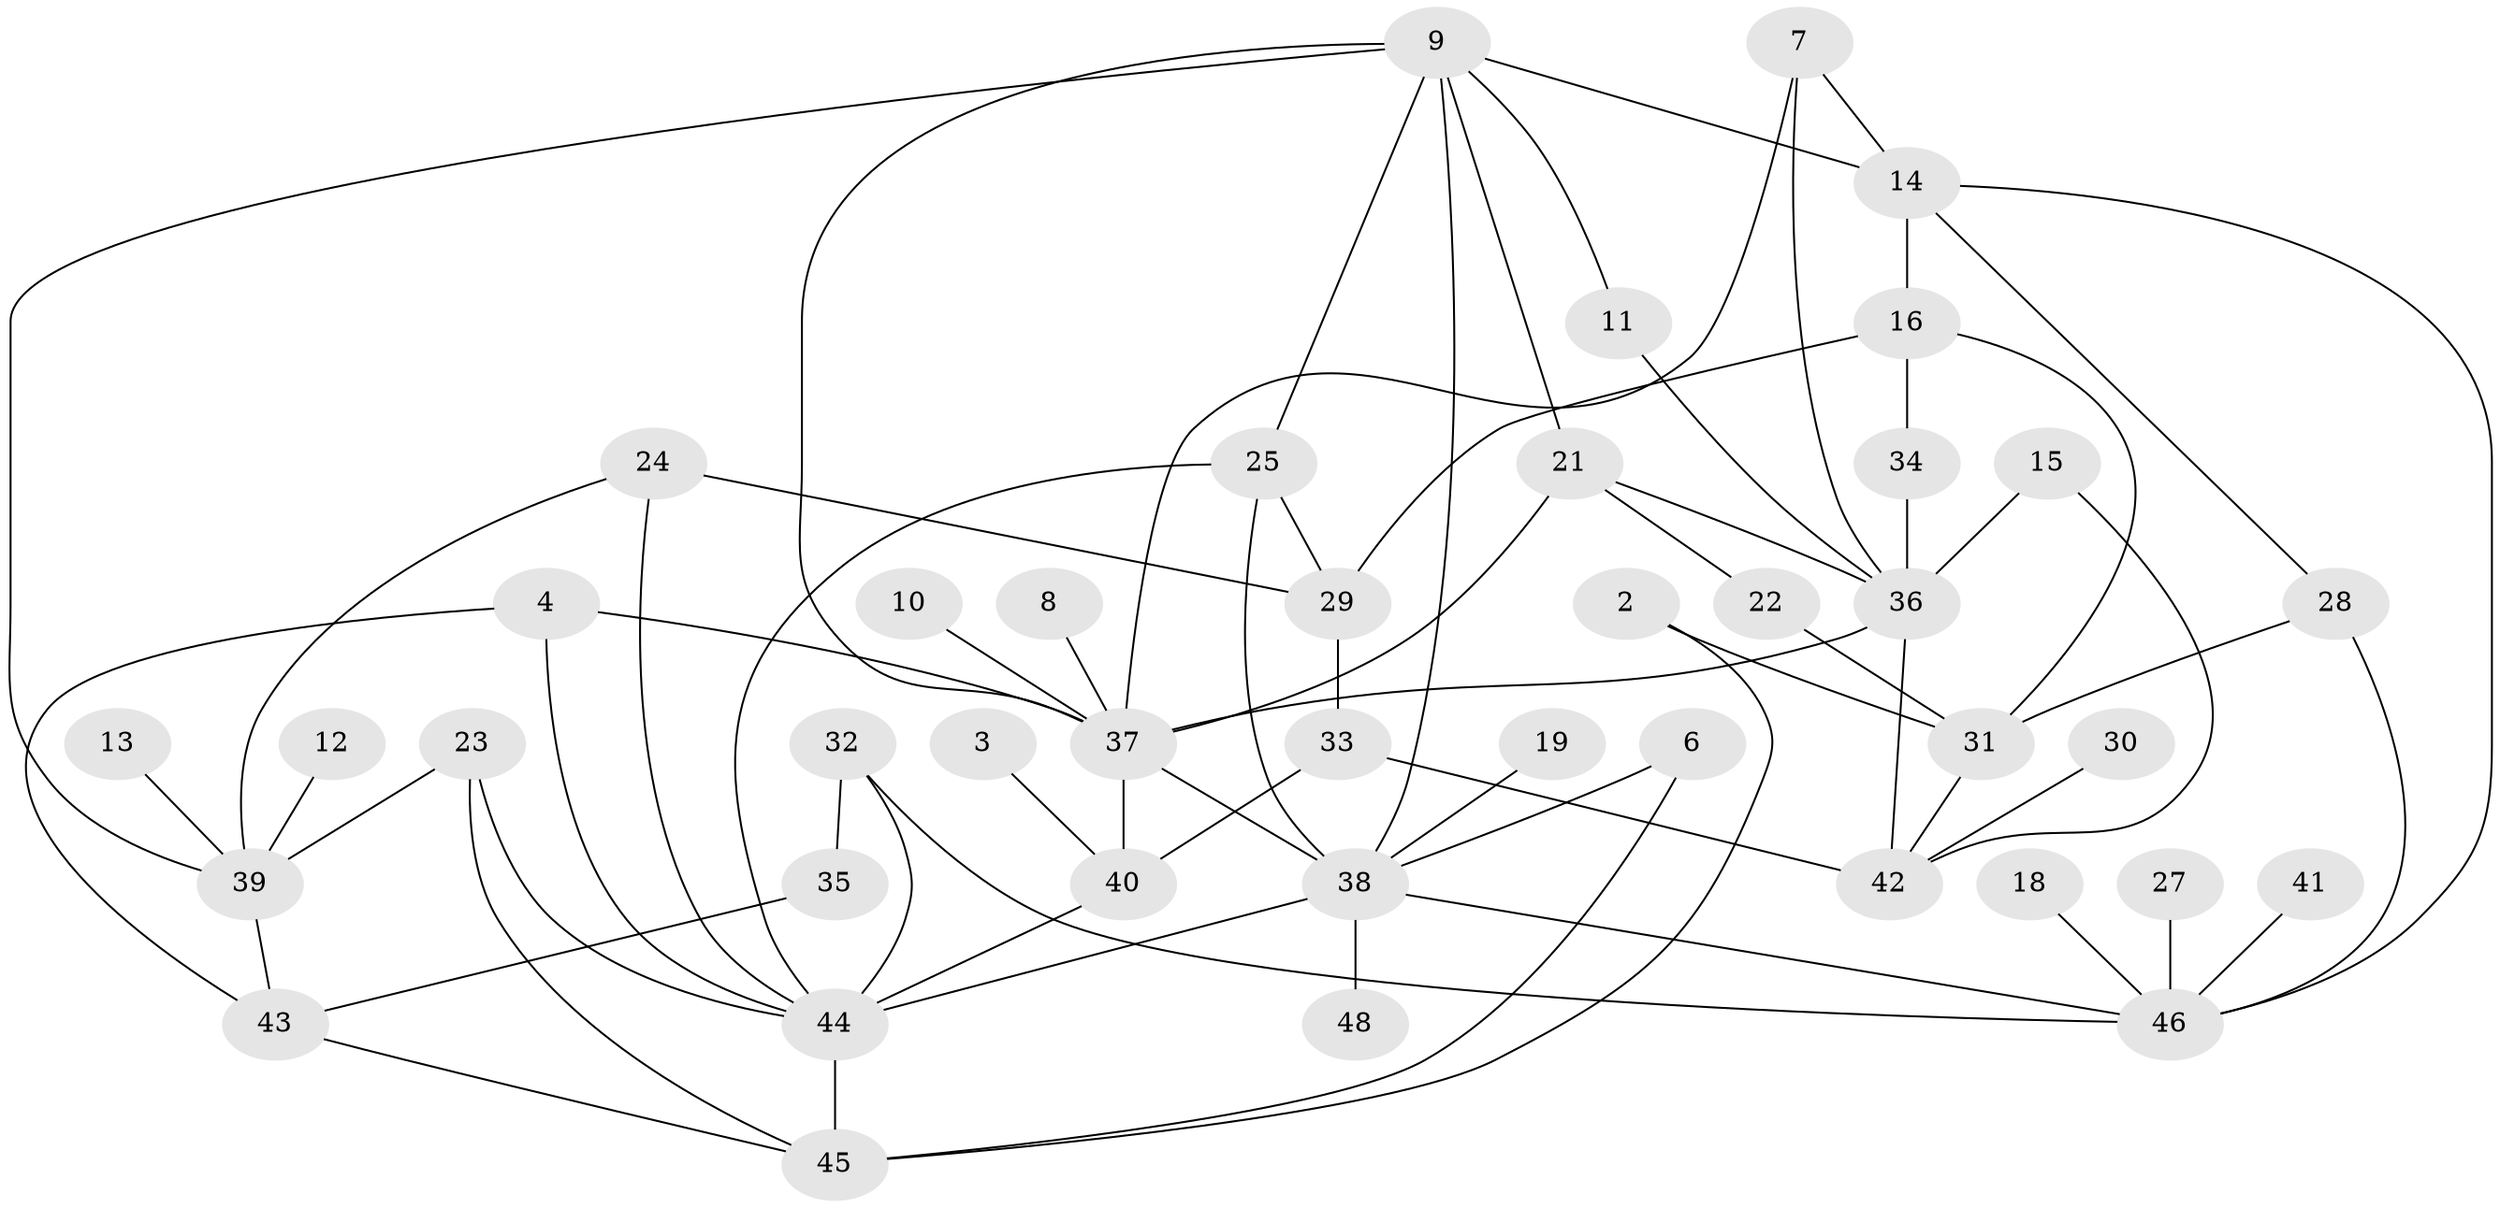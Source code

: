 // original degree distribution, {2: 0.24210526315789474, 5: 0.042105263157894736, 0: 0.06315789473684211, 6: 0.031578947368421054, 3: 0.2736842105263158, 4: 0.15789473684210525, 1: 0.18947368421052632}
// Generated by graph-tools (version 1.1) at 2025/49/03/09/25 03:49:07]
// undirected, 42 vertices, 71 edges
graph export_dot {
graph [start="1"]
  node [color=gray90,style=filled];
  2;
  3;
  4;
  6;
  7;
  8;
  9;
  10;
  11;
  12;
  13;
  14;
  15;
  16;
  18;
  19;
  21;
  22;
  23;
  24;
  25;
  27;
  28;
  29;
  30;
  31;
  32;
  33;
  34;
  35;
  36;
  37;
  38;
  39;
  40;
  41;
  42;
  43;
  44;
  45;
  46;
  48;
  2 -- 31 [weight=1.0];
  2 -- 45 [weight=1.0];
  3 -- 40 [weight=1.0];
  4 -- 37 [weight=1.0];
  4 -- 43 [weight=1.0];
  4 -- 44 [weight=1.0];
  6 -- 38 [weight=1.0];
  6 -- 45 [weight=1.0];
  7 -- 14 [weight=1.0];
  7 -- 36 [weight=1.0];
  7 -- 37 [weight=1.0];
  8 -- 37 [weight=1.0];
  9 -- 11 [weight=1.0];
  9 -- 14 [weight=1.0];
  9 -- 21 [weight=1.0];
  9 -- 25 [weight=1.0];
  9 -- 37 [weight=1.0];
  9 -- 38 [weight=1.0];
  9 -- 39 [weight=1.0];
  10 -- 37 [weight=1.0];
  11 -- 36 [weight=1.0];
  12 -- 39 [weight=1.0];
  13 -- 39 [weight=1.0];
  14 -- 16 [weight=1.0];
  14 -- 28 [weight=1.0];
  14 -- 46 [weight=1.0];
  15 -- 36 [weight=1.0];
  15 -- 42 [weight=1.0];
  16 -- 29 [weight=1.0];
  16 -- 31 [weight=1.0];
  16 -- 34 [weight=1.0];
  18 -- 46 [weight=1.0];
  19 -- 38 [weight=1.0];
  21 -- 22 [weight=1.0];
  21 -- 36 [weight=1.0];
  21 -- 37 [weight=1.0];
  22 -- 31 [weight=1.0];
  23 -- 39 [weight=1.0];
  23 -- 44 [weight=1.0];
  23 -- 45 [weight=1.0];
  24 -- 29 [weight=1.0];
  24 -- 39 [weight=1.0];
  24 -- 44 [weight=1.0];
  25 -- 29 [weight=1.0];
  25 -- 38 [weight=1.0];
  25 -- 44 [weight=1.0];
  27 -- 46 [weight=1.0];
  28 -- 31 [weight=1.0];
  28 -- 46 [weight=1.0];
  29 -- 33 [weight=1.0];
  30 -- 42 [weight=1.0];
  31 -- 42 [weight=1.0];
  32 -- 35 [weight=1.0];
  32 -- 44 [weight=1.0];
  32 -- 46 [weight=1.0];
  33 -- 40 [weight=1.0];
  33 -- 42 [weight=1.0];
  34 -- 36 [weight=1.0];
  35 -- 43 [weight=1.0];
  36 -- 37 [weight=1.0];
  36 -- 42 [weight=1.0];
  37 -- 38 [weight=1.0];
  37 -- 40 [weight=1.0];
  38 -- 44 [weight=2.0];
  38 -- 46 [weight=1.0];
  38 -- 48 [weight=1.0];
  39 -- 43 [weight=1.0];
  40 -- 44 [weight=1.0];
  41 -- 46 [weight=1.0];
  43 -- 45 [weight=1.0];
  44 -- 45 [weight=1.0];
}
